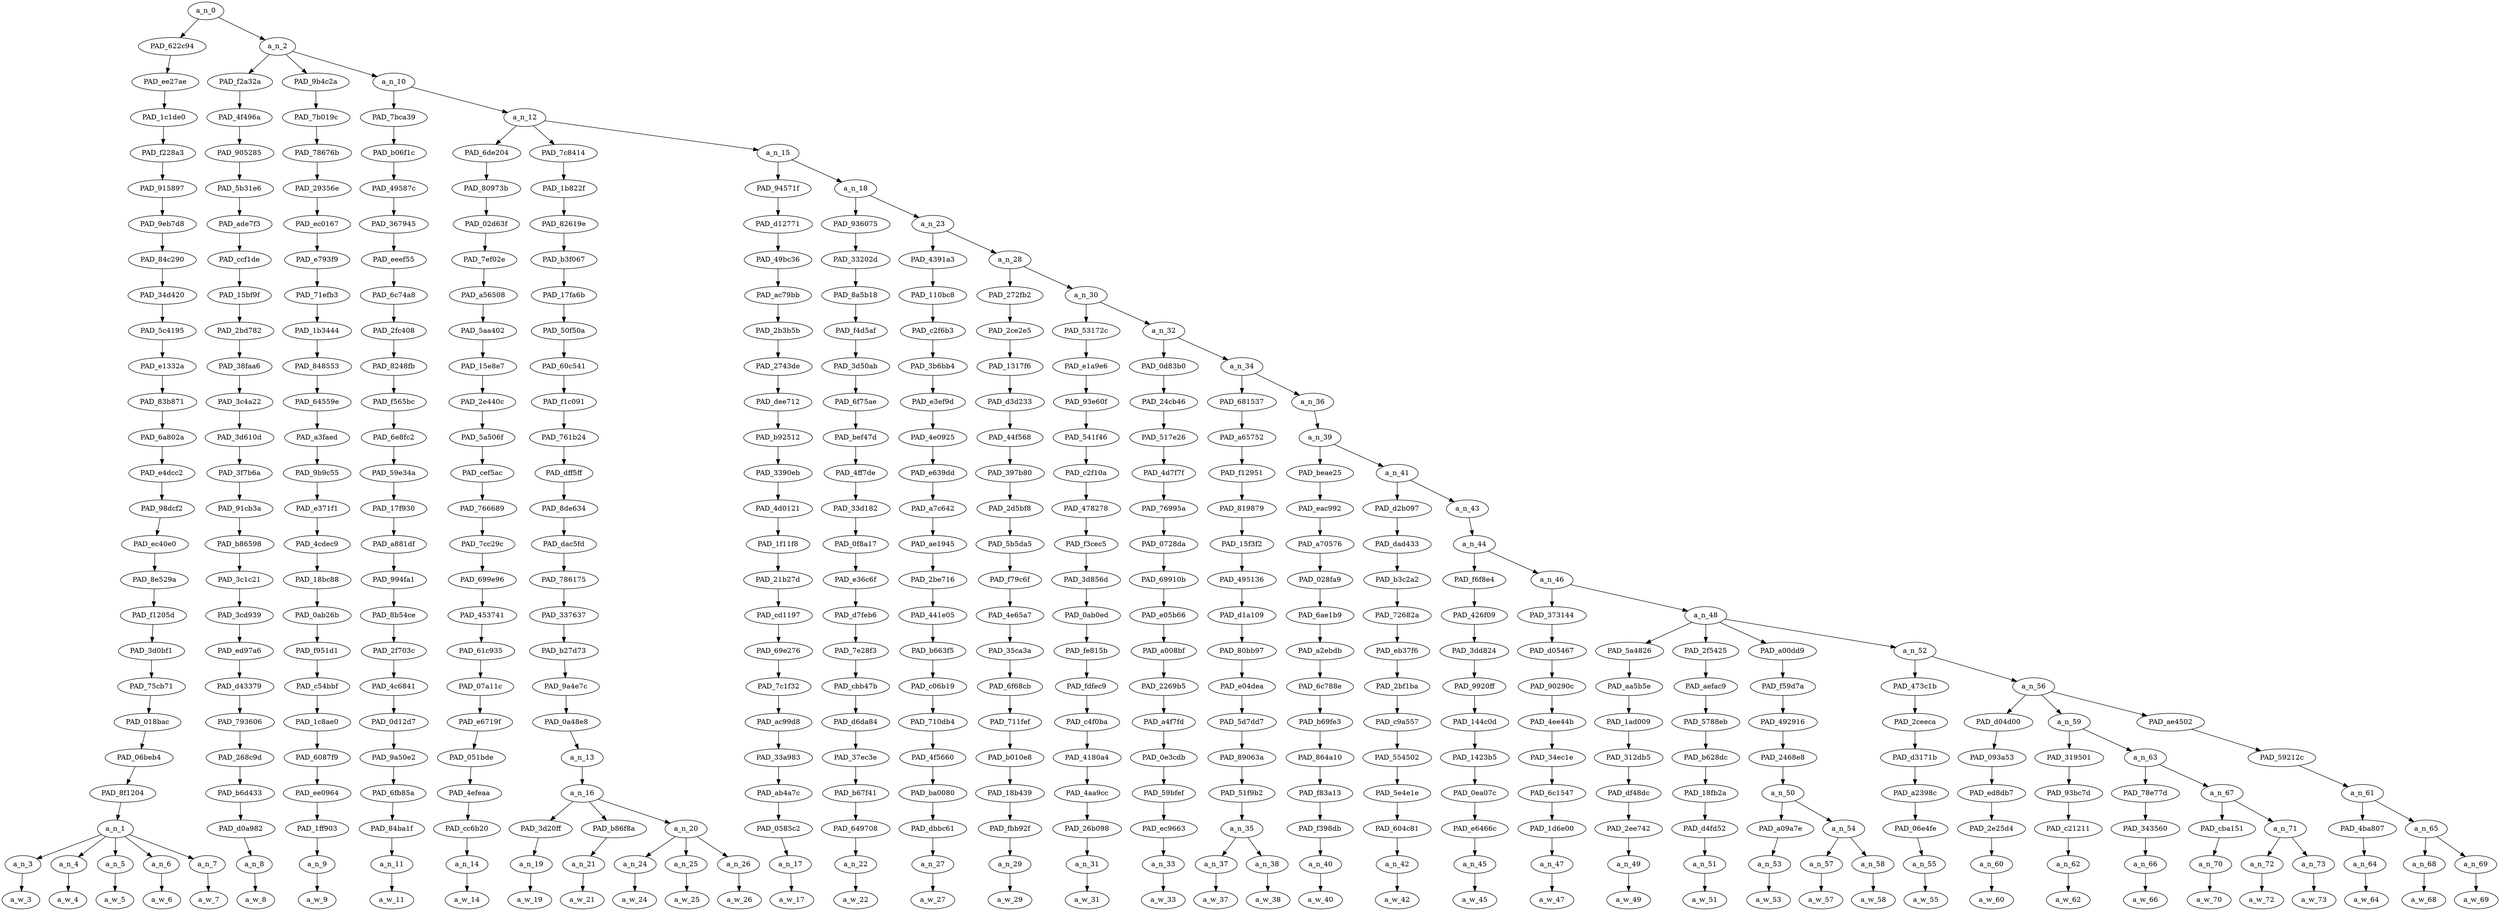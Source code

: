strict digraph "" {
	a_n_0	[div_dir=1,
		index=0,
		level=25,
		pos="4.472579496878165,25!",
		text_span="[0, 1, 2, 3, 4, 5, 6, 7, 8, 9, 10, 11, 12, 13, 14, 15, 16, 17, 18, 19, 20, 21, 22, 23, 24, 25, 26, 27, 28, 29, 30, 31, 32, 33, 34, \
35, 36, 37, 38, 39, 40]",
		value=1.00000002];
	PAD_622c94	[div_dir=1,
		index=0,
		level=24,
		pos="2.0,24!",
		text_span="[0, 1, 2, 3, 4]",
		value=0.27651957];
	a_n_0 -> PAD_622c94;
	a_n_2	[div_dir=1,
		index=1,
		level=24,
		pos="6.94515899375633,24!",
		text_span="[5, 6, 7, 8, 9, 10, 11, 12, 13, 14, 15, 16, 17, 18, 19, 20, 21, 22, 23, 24, 25, 26, 27, 28, 29, 30, 31, 32, 33, 34, 35, 36, 37, \
38, 39, 40]",
		value=0.72320581];
	a_n_0 -> a_n_2;
	PAD_ee27ae	[div_dir=1,
		index=0,
		level=23,
		pos="2.0,23!",
		text_span="[0, 1, 2, 3, 4]",
		value=0.27651957];
	PAD_622c94 -> PAD_ee27ae;
	PAD_1c1de0	[div_dir=1,
		index=0,
		level=22,
		pos="2.0,22!",
		text_span="[0, 1, 2, 3, 4]",
		value=0.27651957];
	PAD_ee27ae -> PAD_1c1de0;
	PAD_f228a3	[div_dir=1,
		index=0,
		level=21,
		pos="2.0,21!",
		text_span="[0, 1, 2, 3, 4]",
		value=0.27651957];
	PAD_1c1de0 -> PAD_f228a3;
	PAD_915897	[div_dir=1,
		index=0,
		level=20,
		pos="2.0,20!",
		text_span="[0, 1, 2, 3, 4]",
		value=0.27651957];
	PAD_f228a3 -> PAD_915897;
	PAD_9eb7d8	[div_dir=1,
		index=0,
		level=19,
		pos="2.0,19!",
		text_span="[0, 1, 2, 3, 4]",
		value=0.27651957];
	PAD_915897 -> PAD_9eb7d8;
	PAD_84c290	[div_dir=1,
		index=0,
		level=18,
		pos="2.0,18!",
		text_span="[0, 1, 2, 3, 4]",
		value=0.27651957];
	PAD_9eb7d8 -> PAD_84c290;
	PAD_34d420	[div_dir=1,
		index=0,
		level=17,
		pos="2.0,17!",
		text_span="[0, 1, 2, 3, 4]",
		value=0.27651957];
	PAD_84c290 -> PAD_34d420;
	PAD_5c4195	[div_dir=1,
		index=0,
		level=16,
		pos="2.0,16!",
		text_span="[0, 1, 2, 3, 4]",
		value=0.27651957];
	PAD_34d420 -> PAD_5c4195;
	PAD_e1332a	[div_dir=1,
		index=0,
		level=15,
		pos="2.0,15!",
		text_span="[0, 1, 2, 3, 4]",
		value=0.27651957];
	PAD_5c4195 -> PAD_e1332a;
	PAD_83b871	[div_dir=1,
		index=0,
		level=14,
		pos="2.0,14!",
		text_span="[0, 1, 2, 3, 4]",
		value=0.27651957];
	PAD_e1332a -> PAD_83b871;
	PAD_6a802a	[div_dir=1,
		index=0,
		level=13,
		pos="2.0,13!",
		text_span="[0, 1, 2, 3, 4]",
		value=0.27651957];
	PAD_83b871 -> PAD_6a802a;
	PAD_e4dcc2	[div_dir=1,
		index=0,
		level=12,
		pos="2.0,12!",
		text_span="[0, 1, 2, 3, 4]",
		value=0.27651957];
	PAD_6a802a -> PAD_e4dcc2;
	PAD_98dcf2	[div_dir=1,
		index=0,
		level=11,
		pos="2.0,11!",
		text_span="[0, 1, 2, 3, 4]",
		value=0.27651957];
	PAD_e4dcc2 -> PAD_98dcf2;
	PAD_ec40e0	[div_dir=1,
		index=0,
		level=10,
		pos="2.0,10!",
		text_span="[0, 1, 2, 3, 4]",
		value=0.27651957];
	PAD_98dcf2 -> PAD_ec40e0;
	PAD_8e529a	[div_dir=1,
		index=0,
		level=9,
		pos="2.0,9!",
		text_span="[0, 1, 2, 3, 4]",
		value=0.27651957];
	PAD_ec40e0 -> PAD_8e529a;
	PAD_f1205d	[div_dir=1,
		index=0,
		level=8,
		pos="2.0,8!",
		text_span="[0, 1, 2, 3, 4]",
		value=0.27651957];
	PAD_8e529a -> PAD_f1205d;
	PAD_3d0bf1	[div_dir=1,
		index=0,
		level=7,
		pos="2.0,7!",
		text_span="[0, 1, 2, 3, 4]",
		value=0.27651957];
	PAD_f1205d -> PAD_3d0bf1;
	PAD_75cb71	[div_dir=1,
		index=0,
		level=6,
		pos="2.0,6!",
		text_span="[0, 1, 2, 3, 4]",
		value=0.27651957];
	PAD_3d0bf1 -> PAD_75cb71;
	PAD_018bac	[div_dir=1,
		index=0,
		level=5,
		pos="2.0,5!",
		text_span="[0, 1, 2, 3, 4]",
		value=0.27651957];
	PAD_75cb71 -> PAD_018bac;
	PAD_06beb4	[div_dir=1,
		index=0,
		level=4,
		pos="2.0,4!",
		text_span="[0, 1, 2, 3, 4]",
		value=0.27651957];
	PAD_018bac -> PAD_06beb4;
	PAD_8f1204	[div_dir=1,
		index=0,
		level=3,
		pos="2.0,3!",
		text_span="[0, 1, 2, 3, 4]",
		value=0.27651957];
	PAD_06beb4 -> PAD_8f1204;
	a_n_1	[div_dir=1,
		index=0,
		level=2,
		pos="2.0,2!",
		text_span="[0, 1, 2, 3, 4]",
		value=0.27651957];
	PAD_8f1204 -> a_n_1;
	a_n_3	[div_dir=1,
		index=0,
		level=1,
		pos="0.0,1!",
		text_span="[0]",
		value=0.01716724];
	a_n_1 -> a_n_3;
	a_n_4	[div_dir=-1,
		index=1,
		level=1,
		pos="1.0,1!",
		text_span="[1]",
		value=0.08483748];
	a_n_1 -> a_n_4;
	a_n_5	[div_dir=1,
		index=2,
		level=1,
		pos="2.0,1!",
		text_span="[2]",
		value=0.07035821];
	a_n_1 -> a_n_5;
	a_n_6	[div_dir=-1,
		index=3,
		level=1,
		pos="3.0,1!",
		text_span="[3]",
		value=0.03844611];
	a_n_1 -> a_n_6;
	a_n_7	[div_dir=1,
		index=4,
		level=1,
		pos="4.0,1!",
		text_span="[4]",
		value=0.06547973];
	a_n_1 -> a_n_7;
	a_w_3	[div_dir=0,
		index=0,
		level=0,
		pos="0,0!",
		text_span="[0]",
		value=this];
	a_n_3 -> a_w_3;
	a_w_4	[div_dir=0,
		index=1,
		level=0,
		pos="1,0!",
		text_span="[1]",
		value=sperging];
	a_n_4 -> a_w_4;
	a_w_5	[div_dir=0,
		index=2,
		level=0,
		pos="2,0!",
		text_span="[2]",
		value=alt];
	a_n_5 -> a_w_5;
	a_w_6	[div_dir=0,
		index=3,
		level=0,
		pos="3,0!",
		text_span="[3]",
		value=right];
	a_n_6 -> a_w_6;
	a_w_7	[div_dir=0,
		index=4,
		level=0,
		pos="4,0!",
		text_span="[4]",
		value=retard];
	a_n_7 -> a_w_7;
	PAD_f2a32a	[div_dir=1,
		index=1,
		level=23,
		pos="5.0,23!",
		text_span="[5]",
		value=0.02030643];
	a_n_2 -> PAD_f2a32a;
	PAD_9b4c2a	[div_dir=-1,
		index=2,
		level=23,
		pos="6.0,23!",
		text_span="[6]",
		value=0.01223214];
	a_n_2 -> PAD_9b4c2a;
	a_n_10	[div_dir=1,
		index=3,
		level=23,
		pos="9.83547698126899,23!",
		text_span="[7, 8, 9, 10, 11, 12, 13, 14, 15, 16, 17, 18, 19, 20, 21, 22, 23, 24, 25, 26, 27, 28, 29, 30, 31, 32, 33, 34, 35, 36, 37, 38, 39, \
40]",
		value=0.69047296];
	a_n_2 -> a_n_10;
	PAD_4f496a	[div_dir=1,
		index=1,
		level=22,
		pos="5.0,22!",
		text_span="[5]",
		value=0.02030643];
	PAD_f2a32a -> PAD_4f496a;
	PAD_905285	[div_dir=1,
		index=1,
		level=21,
		pos="5.0,21!",
		text_span="[5]",
		value=0.02030643];
	PAD_4f496a -> PAD_905285;
	PAD_5b31e6	[div_dir=1,
		index=1,
		level=20,
		pos="5.0,20!",
		text_span="[5]",
		value=0.02030643];
	PAD_905285 -> PAD_5b31e6;
	PAD_ade7f3	[div_dir=1,
		index=1,
		level=19,
		pos="5.0,19!",
		text_span="[5]",
		value=0.02030643];
	PAD_5b31e6 -> PAD_ade7f3;
	PAD_ccf1de	[div_dir=1,
		index=1,
		level=18,
		pos="5.0,18!",
		text_span="[5]",
		value=0.02030643];
	PAD_ade7f3 -> PAD_ccf1de;
	PAD_15bf9f	[div_dir=1,
		index=1,
		level=17,
		pos="5.0,17!",
		text_span="[5]",
		value=0.02030643];
	PAD_ccf1de -> PAD_15bf9f;
	PAD_2bd782	[div_dir=1,
		index=1,
		level=16,
		pos="5.0,16!",
		text_span="[5]",
		value=0.02030643];
	PAD_15bf9f -> PAD_2bd782;
	PAD_38faa6	[div_dir=1,
		index=1,
		level=15,
		pos="5.0,15!",
		text_span="[5]",
		value=0.02030643];
	PAD_2bd782 -> PAD_38faa6;
	PAD_3c4a22	[div_dir=1,
		index=1,
		level=14,
		pos="5.0,14!",
		text_span="[5]",
		value=0.02030643];
	PAD_38faa6 -> PAD_3c4a22;
	PAD_3d610d	[div_dir=1,
		index=1,
		level=13,
		pos="5.0,13!",
		text_span="[5]",
		value=0.02030643];
	PAD_3c4a22 -> PAD_3d610d;
	PAD_3f7b6a	[div_dir=1,
		index=1,
		level=12,
		pos="5.0,12!",
		text_span="[5]",
		value=0.02030643];
	PAD_3d610d -> PAD_3f7b6a;
	PAD_91cb3a	[div_dir=1,
		index=1,
		level=11,
		pos="5.0,11!",
		text_span="[5]",
		value=0.02030643];
	PAD_3f7b6a -> PAD_91cb3a;
	PAD_b86598	[div_dir=1,
		index=1,
		level=10,
		pos="5.0,10!",
		text_span="[5]",
		value=0.02030643];
	PAD_91cb3a -> PAD_b86598;
	PAD_3c1c21	[div_dir=1,
		index=1,
		level=9,
		pos="5.0,9!",
		text_span="[5]",
		value=0.02030643];
	PAD_b86598 -> PAD_3c1c21;
	PAD_3cd939	[div_dir=1,
		index=1,
		level=8,
		pos="5.0,8!",
		text_span="[5]",
		value=0.02030643];
	PAD_3c1c21 -> PAD_3cd939;
	PAD_ed97a6	[div_dir=1,
		index=1,
		level=7,
		pos="5.0,7!",
		text_span="[5]",
		value=0.02030643];
	PAD_3cd939 -> PAD_ed97a6;
	PAD_d43379	[div_dir=1,
		index=1,
		level=6,
		pos="5.0,6!",
		text_span="[5]",
		value=0.02030643];
	PAD_ed97a6 -> PAD_d43379;
	PAD_793606	[div_dir=1,
		index=1,
		level=5,
		pos="5.0,5!",
		text_span="[5]",
		value=0.02030643];
	PAD_d43379 -> PAD_793606;
	PAD_268c9d	[div_dir=1,
		index=1,
		level=4,
		pos="5.0,4!",
		text_span="[5]",
		value=0.02030643];
	PAD_793606 -> PAD_268c9d;
	PAD_b6d433	[div_dir=1,
		index=1,
		level=3,
		pos="5.0,3!",
		text_span="[5]",
		value=0.02030643];
	PAD_268c9d -> PAD_b6d433;
	PAD_d0a982	[div_dir=1,
		index=1,
		level=2,
		pos="5.0,2!",
		text_span="[5]",
		value=0.02030643];
	PAD_b6d433 -> PAD_d0a982;
	a_n_8	[div_dir=1,
		index=5,
		level=1,
		pos="5.0,1!",
		text_span="[5]",
		value=0.02030643];
	PAD_d0a982 -> a_n_8;
	a_w_8	[div_dir=0,
		index=5,
		level=0,
		pos="5,0!",
		text_span="[5]",
		value=accused];
	a_n_8 -> a_w_8;
	PAD_7b019c	[div_dir=-1,
		index=2,
		level=22,
		pos="6.0,22!",
		text_span="[6]",
		value=0.01223214];
	PAD_9b4c2a -> PAD_7b019c;
	PAD_78676b	[div_dir=-1,
		index=2,
		level=21,
		pos="6.0,21!",
		text_span="[6]",
		value=0.01223214];
	PAD_7b019c -> PAD_78676b;
	PAD_29356e	[div_dir=-1,
		index=2,
		level=20,
		pos="6.0,20!",
		text_span="[6]",
		value=0.01223214];
	PAD_78676b -> PAD_29356e;
	PAD_ec0167	[div_dir=-1,
		index=2,
		level=19,
		pos="6.0,19!",
		text_span="[6]",
		value=0.01223214];
	PAD_29356e -> PAD_ec0167;
	PAD_e793f9	[div_dir=-1,
		index=2,
		level=18,
		pos="6.0,18!",
		text_span="[6]",
		value=0.01223214];
	PAD_ec0167 -> PAD_e793f9;
	PAD_71efb3	[div_dir=-1,
		index=2,
		level=17,
		pos="6.0,17!",
		text_span="[6]",
		value=0.01223214];
	PAD_e793f9 -> PAD_71efb3;
	PAD_1b3444	[div_dir=-1,
		index=2,
		level=16,
		pos="6.0,16!",
		text_span="[6]",
		value=0.01223214];
	PAD_71efb3 -> PAD_1b3444;
	PAD_848553	[div_dir=-1,
		index=2,
		level=15,
		pos="6.0,15!",
		text_span="[6]",
		value=0.01223214];
	PAD_1b3444 -> PAD_848553;
	PAD_64559e	[div_dir=-1,
		index=2,
		level=14,
		pos="6.0,14!",
		text_span="[6]",
		value=0.01223214];
	PAD_848553 -> PAD_64559e;
	PAD_a3faed	[div_dir=-1,
		index=2,
		level=13,
		pos="6.0,13!",
		text_span="[6]",
		value=0.01223214];
	PAD_64559e -> PAD_a3faed;
	PAD_9b9c55	[div_dir=-1,
		index=2,
		level=12,
		pos="6.0,12!",
		text_span="[6]",
		value=0.01223214];
	PAD_a3faed -> PAD_9b9c55;
	PAD_e371f1	[div_dir=-1,
		index=2,
		level=11,
		pos="6.0,11!",
		text_span="[6]",
		value=0.01223214];
	PAD_9b9c55 -> PAD_e371f1;
	PAD_4cdec9	[div_dir=-1,
		index=2,
		level=10,
		pos="6.0,10!",
		text_span="[6]",
		value=0.01223214];
	PAD_e371f1 -> PAD_4cdec9;
	PAD_18bc88	[div_dir=-1,
		index=2,
		level=9,
		pos="6.0,9!",
		text_span="[6]",
		value=0.01223214];
	PAD_4cdec9 -> PAD_18bc88;
	PAD_0ab26b	[div_dir=-1,
		index=2,
		level=8,
		pos="6.0,8!",
		text_span="[6]",
		value=0.01223214];
	PAD_18bc88 -> PAD_0ab26b;
	PAD_f951d1	[div_dir=-1,
		index=2,
		level=7,
		pos="6.0,7!",
		text_span="[6]",
		value=0.01223214];
	PAD_0ab26b -> PAD_f951d1;
	PAD_c54bbf	[div_dir=-1,
		index=2,
		level=6,
		pos="6.0,6!",
		text_span="[6]",
		value=0.01223214];
	PAD_f951d1 -> PAD_c54bbf;
	PAD_1c8ae0	[div_dir=-1,
		index=2,
		level=5,
		pos="6.0,5!",
		text_span="[6]",
		value=0.01223214];
	PAD_c54bbf -> PAD_1c8ae0;
	PAD_6087f9	[div_dir=-1,
		index=2,
		level=4,
		pos="6.0,4!",
		text_span="[6]",
		value=0.01223214];
	PAD_1c8ae0 -> PAD_6087f9;
	PAD_ee0964	[div_dir=-1,
		index=2,
		level=3,
		pos="6.0,3!",
		text_span="[6]",
		value=0.01223214];
	PAD_6087f9 -> PAD_ee0964;
	PAD_1ff903	[div_dir=-1,
		index=2,
		level=2,
		pos="6.0,2!",
		text_span="[6]",
		value=0.01223214];
	PAD_ee0964 -> PAD_1ff903;
	a_n_9	[div_dir=-1,
		index=6,
		level=1,
		pos="6.0,1!",
		text_span="[6]",
		value=0.01223214];
	PAD_1ff903 -> a_n_9;
	a_w_9	[div_dir=0,
		index=6,
		level=0,
		pos="6,0!",
		text_span="[6]",
		value=me];
	a_n_9 -> a_w_9;
	PAD_7bca39	[div_dir=-1,
		index=3,
		level=22,
		pos="7.0,22!",
		text_span="[7]",
		value=0.01093243];
	a_n_10 -> PAD_7bca39;
	a_n_12	[div_dir=1,
		index=4,
		level=22,
		pos="12.670953962537977,22!",
		text_span="[8, 9, 10, 11, 12, 13, 14, 15, 16, 17, 18, 19, 20, 21, 22, 23, 24, 25, 26, 27, 28, 29, 30, 31, 32, 33, 34, 35, 36, 37, 38, 39, 40]",
		value=0.67935617];
	a_n_10 -> a_n_12;
	PAD_b06f1c	[div_dir=-1,
		index=3,
		level=21,
		pos="7.0,21!",
		text_span="[7]",
		value=0.01093243];
	PAD_7bca39 -> PAD_b06f1c;
	PAD_49587c	[div_dir=-1,
		index=3,
		level=20,
		pos="7.0,20!",
		text_span="[7]",
		value=0.01093243];
	PAD_b06f1c -> PAD_49587c;
	PAD_367945	[div_dir=-1,
		index=3,
		level=19,
		pos="7.0,19!",
		text_span="[7]",
		value=0.01093243];
	PAD_49587c -> PAD_367945;
	PAD_eeef55	[div_dir=-1,
		index=3,
		level=18,
		pos="7.0,18!",
		text_span="[7]",
		value=0.01093243];
	PAD_367945 -> PAD_eeef55;
	PAD_6c74a8	[div_dir=-1,
		index=3,
		level=17,
		pos="7.0,17!",
		text_span="[7]",
		value=0.01093243];
	PAD_eeef55 -> PAD_6c74a8;
	PAD_2fc408	[div_dir=-1,
		index=3,
		level=16,
		pos="7.0,16!",
		text_span="[7]",
		value=0.01093243];
	PAD_6c74a8 -> PAD_2fc408;
	PAD_8248fb	[div_dir=-1,
		index=3,
		level=15,
		pos="7.0,15!",
		text_span="[7]",
		value=0.01093243];
	PAD_2fc408 -> PAD_8248fb;
	PAD_f565bc	[div_dir=-1,
		index=3,
		level=14,
		pos="7.0,14!",
		text_span="[7]",
		value=0.01093243];
	PAD_8248fb -> PAD_f565bc;
	PAD_6e8fc2	[div_dir=-1,
		index=3,
		level=13,
		pos="7.0,13!",
		text_span="[7]",
		value=0.01093243];
	PAD_f565bc -> PAD_6e8fc2;
	PAD_59e34a	[div_dir=-1,
		index=3,
		level=12,
		pos="7.0,12!",
		text_span="[7]",
		value=0.01093243];
	PAD_6e8fc2 -> PAD_59e34a;
	PAD_17f930	[div_dir=-1,
		index=3,
		level=11,
		pos="7.0,11!",
		text_span="[7]",
		value=0.01093243];
	PAD_59e34a -> PAD_17f930;
	PAD_a881df	[div_dir=-1,
		index=3,
		level=10,
		pos="7.0,10!",
		text_span="[7]",
		value=0.01093243];
	PAD_17f930 -> PAD_a881df;
	PAD_994fa1	[div_dir=-1,
		index=3,
		level=9,
		pos="7.0,9!",
		text_span="[7]",
		value=0.01093243];
	PAD_a881df -> PAD_994fa1;
	PAD_8b54ce	[div_dir=-1,
		index=3,
		level=8,
		pos="7.0,8!",
		text_span="[7]",
		value=0.01093243];
	PAD_994fa1 -> PAD_8b54ce;
	PAD_2f703c	[div_dir=-1,
		index=3,
		level=7,
		pos="7.0,7!",
		text_span="[7]",
		value=0.01093243];
	PAD_8b54ce -> PAD_2f703c;
	PAD_4c6841	[div_dir=-1,
		index=3,
		level=6,
		pos="7.0,6!",
		text_span="[7]",
		value=0.01093243];
	PAD_2f703c -> PAD_4c6841;
	PAD_0d12d7	[div_dir=-1,
		index=3,
		level=5,
		pos="7.0,5!",
		text_span="[7]",
		value=0.01093243];
	PAD_4c6841 -> PAD_0d12d7;
	PAD_9a50e2	[div_dir=-1,
		index=3,
		level=4,
		pos="7.0,4!",
		text_span="[7]",
		value=0.01093243];
	PAD_0d12d7 -> PAD_9a50e2;
	PAD_6fb85a	[div_dir=-1,
		index=3,
		level=3,
		pos="7.0,3!",
		text_span="[7]",
		value=0.01093243];
	PAD_9a50e2 -> PAD_6fb85a;
	PAD_84ba1f	[div_dir=-1,
		index=3,
		level=2,
		pos="7.0,2!",
		text_span="[7]",
		value=0.01093243];
	PAD_6fb85a -> PAD_84ba1f;
	a_n_11	[div_dir=-1,
		index=7,
		level=1,
		pos="7.0,1!",
		text_span="[7]",
		value=0.01093243];
	PAD_84ba1f -> a_n_11;
	a_w_11	[div_dir=0,
		index=7,
		level=0,
		pos="7,0!",
		text_span="[7]",
		value=of];
	a_n_11 -> a_w_11;
	PAD_6de204	[div_dir=1,
		index=5,
		level=21,
		pos="13.0,21!",
		text_span="[13]",
		value=0.01173122];
	a_n_12 -> PAD_6de204;
	PAD_7c8414	[div_dir=1,
		index=4,
		level=21,
		pos="10.0,21!",
		text_span="[8, 9, 10, 11, 12]",
		value=0.11188783];
	a_n_12 -> PAD_7c8414;
	a_n_15	[div_dir=1,
		index=6,
		level=21,
		pos="15.012861887613932,21!",
		text_span="[14, 15, 16, 17, 18, 19, 20, 21, 22, 23, 24, 25, 26, 27, 28, 29, 30, 31, 32, 33, 34, 35, 36, 37, 38, 39, 40]",
		value=0.55554441];
	a_n_12 -> a_n_15;
	PAD_80973b	[div_dir=1,
		index=5,
		level=20,
		pos="13.0,20!",
		text_span="[13]",
		value=0.01173122];
	PAD_6de204 -> PAD_80973b;
	PAD_02d63f	[div_dir=1,
		index=5,
		level=19,
		pos="13.0,19!",
		text_span="[13]",
		value=0.01173122];
	PAD_80973b -> PAD_02d63f;
	PAD_7ef02e	[div_dir=1,
		index=5,
		level=18,
		pos="13.0,18!",
		text_span="[13]",
		value=0.01173122];
	PAD_02d63f -> PAD_7ef02e;
	PAD_a56508	[div_dir=1,
		index=5,
		level=17,
		pos="13.0,17!",
		text_span="[13]",
		value=0.01173122];
	PAD_7ef02e -> PAD_a56508;
	PAD_5aa402	[div_dir=1,
		index=5,
		level=16,
		pos="13.0,16!",
		text_span="[13]",
		value=0.01173122];
	PAD_a56508 -> PAD_5aa402;
	PAD_15e8e7	[div_dir=1,
		index=5,
		level=15,
		pos="13.0,15!",
		text_span="[13]",
		value=0.01173122];
	PAD_5aa402 -> PAD_15e8e7;
	PAD_2e440c	[div_dir=1,
		index=5,
		level=14,
		pos="13.0,14!",
		text_span="[13]",
		value=0.01173122];
	PAD_15e8e7 -> PAD_2e440c;
	PAD_5a506f	[div_dir=1,
		index=5,
		level=13,
		pos="13.0,13!",
		text_span="[13]",
		value=0.01173122];
	PAD_2e440c -> PAD_5a506f;
	PAD_cef5ac	[div_dir=1,
		index=5,
		level=12,
		pos="13.0,12!",
		text_span="[13]",
		value=0.01173122];
	PAD_5a506f -> PAD_cef5ac;
	PAD_766689	[div_dir=1,
		index=5,
		level=11,
		pos="13.0,11!",
		text_span="[13]",
		value=0.01173122];
	PAD_cef5ac -> PAD_766689;
	PAD_7cc29c	[div_dir=1,
		index=5,
		level=10,
		pos="13.0,10!",
		text_span="[13]",
		value=0.01173122];
	PAD_766689 -> PAD_7cc29c;
	PAD_699e96	[div_dir=1,
		index=5,
		level=9,
		pos="13.0,9!",
		text_span="[13]",
		value=0.01173122];
	PAD_7cc29c -> PAD_699e96;
	PAD_453741	[div_dir=1,
		index=5,
		level=8,
		pos="13.0,8!",
		text_span="[13]",
		value=0.01173122];
	PAD_699e96 -> PAD_453741;
	PAD_61c935	[div_dir=1,
		index=5,
		level=7,
		pos="13.0,7!",
		text_span="[13]",
		value=0.01173122];
	PAD_453741 -> PAD_61c935;
	PAD_07a11c	[div_dir=1,
		index=5,
		level=6,
		pos="13.0,6!",
		text_span="[13]",
		value=0.01173122];
	PAD_61c935 -> PAD_07a11c;
	PAD_e6719f	[div_dir=1,
		index=5,
		level=5,
		pos="13.0,5!",
		text_span="[13]",
		value=0.01173122];
	PAD_07a11c -> PAD_e6719f;
	PAD_051bde	[div_dir=1,
		index=5,
		level=4,
		pos="13.0,4!",
		text_span="[13]",
		value=0.01173122];
	PAD_e6719f -> PAD_051bde;
	PAD_4efeaa	[div_dir=1,
		index=5,
		level=3,
		pos="13.0,3!",
		text_span="[13]",
		value=0.01173122];
	PAD_051bde -> PAD_4efeaa;
	PAD_cc6b20	[div_dir=1,
		index=7,
		level=2,
		pos="13.0,2!",
		text_span="[13]",
		value=0.01173122];
	PAD_4efeaa -> PAD_cc6b20;
	a_n_14	[div_dir=1,
		index=13,
		level=1,
		pos="13.0,1!",
		text_span="[13]",
		value=0.01173122];
	PAD_cc6b20 -> a_n_14;
	a_w_14	[div_dir=0,
		index=13,
		level=0,
		pos="13,0!",
		text_span="[13]",
		value=he];
	a_n_14 -> a_w_14;
	PAD_1b822f	[div_dir=1,
		index=4,
		level=20,
		pos="10.0,20!",
		text_span="[8, 9, 10, 11, 12]",
		value=0.11188783];
	PAD_7c8414 -> PAD_1b822f;
	PAD_82619e	[div_dir=1,
		index=4,
		level=19,
		pos="10.0,19!",
		text_span="[8, 9, 10, 11, 12]",
		value=0.11188783];
	PAD_1b822f -> PAD_82619e;
	PAD_b3f067	[div_dir=1,
		index=4,
		level=18,
		pos="10.0,18!",
		text_span="[8, 9, 10, 11, 12]",
		value=0.11188783];
	PAD_82619e -> PAD_b3f067;
	PAD_17fa6b	[div_dir=1,
		index=4,
		level=17,
		pos="10.0,17!",
		text_span="[8, 9, 10, 11, 12]",
		value=0.11188783];
	PAD_b3f067 -> PAD_17fa6b;
	PAD_50f50a	[div_dir=1,
		index=4,
		level=16,
		pos="10.0,16!",
		text_span="[8, 9, 10, 11, 12]",
		value=0.11188783];
	PAD_17fa6b -> PAD_50f50a;
	PAD_60c541	[div_dir=1,
		index=4,
		level=15,
		pos="10.0,15!",
		text_span="[8, 9, 10, 11, 12]",
		value=0.11188783];
	PAD_50f50a -> PAD_60c541;
	PAD_f1c091	[div_dir=1,
		index=4,
		level=14,
		pos="10.0,14!",
		text_span="[8, 9, 10, 11, 12]",
		value=0.11188783];
	PAD_60c541 -> PAD_f1c091;
	PAD_761b24	[div_dir=1,
		index=4,
		level=13,
		pos="10.0,13!",
		text_span="[8, 9, 10, 11, 12]",
		value=0.11188783];
	PAD_f1c091 -> PAD_761b24;
	PAD_dff5ff	[div_dir=1,
		index=4,
		level=12,
		pos="10.0,12!",
		text_span="[8, 9, 10, 11, 12]",
		value=0.11188783];
	PAD_761b24 -> PAD_dff5ff;
	PAD_8de634	[div_dir=1,
		index=4,
		level=11,
		pos="10.0,11!",
		text_span="[8, 9, 10, 11, 12]",
		value=0.11188783];
	PAD_dff5ff -> PAD_8de634;
	PAD_dac5fd	[div_dir=1,
		index=4,
		level=10,
		pos="10.0,10!",
		text_span="[8, 9, 10, 11, 12]",
		value=0.11188783];
	PAD_8de634 -> PAD_dac5fd;
	PAD_786175	[div_dir=1,
		index=4,
		level=9,
		pos="10.0,9!",
		text_span="[8, 9, 10, 11, 12]",
		value=0.11188783];
	PAD_dac5fd -> PAD_786175;
	PAD_337637	[div_dir=1,
		index=4,
		level=8,
		pos="10.0,8!",
		text_span="[8, 9, 10, 11, 12]",
		value=0.11188783];
	PAD_786175 -> PAD_337637;
	PAD_b27d73	[div_dir=1,
		index=4,
		level=7,
		pos="10.0,7!",
		text_span="[8, 9, 10, 11, 12]",
		value=0.11188783];
	PAD_337637 -> PAD_b27d73;
	PAD_9a4e7c	[div_dir=1,
		index=4,
		level=6,
		pos="10.0,6!",
		text_span="[8, 9, 10, 11, 12]",
		value=0.11188783];
	PAD_b27d73 -> PAD_9a4e7c;
	PAD_0a48e8	[div_dir=1,
		index=4,
		level=5,
		pos="10.0,5!",
		text_span="[8, 9, 10, 11, 12]",
		value=0.11188783];
	PAD_9a4e7c -> PAD_0a48e8;
	a_n_13	[div_dir=1,
		index=4,
		level=4,
		pos="10.0,4!",
		text_span="[8, 9, 10, 11, 12]",
		value=0.11188783];
	PAD_0a48e8 -> a_n_13;
	a_n_16	[div_dir=1,
		index=4,
		level=3,
		pos="10.0,3!",
		text_span="[8, 9, 10, 11, 12]",
		value=0.11186322];
	a_n_13 -> a_n_16;
	PAD_3d20ff	[div_dir=-1,
		index=4,
		level=2,
		pos="8.0,2!",
		text_span="[8]",
		value=0.01080902];
	a_n_16 -> PAD_3d20ff;
	PAD_b86f8a	[div_dir=-1,
		index=6,
		level=2,
		pos="12.0,2!",
		text_span="[12]",
		value=0.01224299];
	a_n_16 -> PAD_b86f8a;
	a_n_20	[div_dir=1,
		index=5,
		level=2,
		pos="10.0,2!",
		text_span="[9, 10, 11]",
		value=0.08878660];
	a_n_16 -> a_n_20;
	a_n_19	[div_dir=-1,
		index=8,
		level=1,
		pos="8.0,1!",
		text_span="[8]",
		value=0.01080902];
	PAD_3d20ff -> a_n_19;
	a_w_19	[div_dir=0,
		index=8,
		level=0,
		pos="8,0!",
		text_span="[8]",
		value=being];
	a_n_19 -> a_w_19;
	a_n_21	[div_dir=-1,
		index=12,
		level=1,
		pos="12.0,1!",
		text_span="[12]",
		value=0.01224299];
	PAD_b86f8a -> a_n_21;
	a_w_21	[div_dir=0,
		index=12,
		level=0,
		pos="12,0!",
		text_span="[12]",
		value=now];
	a_n_21 -> a_w_21;
	a_n_24	[div_dir=-1,
		index=9,
		level=1,
		pos="9.0,1!",
		text_span="[9]",
		value=0.01010047];
	a_n_20 -> a_n_24;
	a_n_25	[div_dir=-1,
		index=10,
		level=1,
		pos="10.0,1!",
		text_span="[10]",
		value=0.03830734];
	a_n_20 -> a_n_25;
	a_n_26	[div_dir=1,
		index=11,
		level=1,
		pos="11.0,1!",
		text_span="[11]",
		value=0.04032594];
	a_n_20 -> a_n_26;
	a_w_24	[div_dir=0,
		index=9,
		level=0,
		pos="9,0!",
		text_span="[9]",
		value=a];
	a_n_24 -> a_w_24;
	a_w_25	[div_dir=0,
		index=10,
		level=0,
		pos="10,0!",
		text_span="[10]",
		value=subversive];
	a_n_25 -> a_w_25;
	a_w_26	[div_dir=0,
		index=11,
		level=0,
		pos="11,0!",
		text_span="[11]",
		value=jew];
	a_n_26 -> a_w_26;
	PAD_94571f	[div_dir=-1,
		index=6,
		level=20,
		pos="14.0,20!",
		text_span="[14]",
		value=0.01089887];
	a_n_15 -> PAD_94571f;
	a_n_18	[div_dir=1,
		index=7,
		level=20,
		pos="16.025723775227863,20!",
		text_span="[15, 16, 17, 18, 19, 20, 21, 22, 23, 24, 25, 26, 27, 28, 29, 30, 31, 32, 33, 34, 35, 36, 37, 38, 39, 40]",
		value=0.54444409];
	a_n_15 -> a_n_18;
	PAD_d12771	[div_dir=-1,
		index=6,
		level=19,
		pos="14.0,19!",
		text_span="[14]",
		value=0.01089887];
	PAD_94571f -> PAD_d12771;
	PAD_49bc36	[div_dir=-1,
		index=6,
		level=18,
		pos="14.0,18!",
		text_span="[14]",
		value=0.01089887];
	PAD_d12771 -> PAD_49bc36;
	PAD_ac79bb	[div_dir=-1,
		index=6,
		level=17,
		pos="14.0,17!",
		text_span="[14]",
		value=0.01089887];
	PAD_49bc36 -> PAD_ac79bb;
	PAD_2b3b5b	[div_dir=-1,
		index=6,
		level=16,
		pos="14.0,16!",
		text_span="[14]",
		value=0.01089887];
	PAD_ac79bb -> PAD_2b3b5b;
	PAD_2743de	[div_dir=-1,
		index=6,
		level=15,
		pos="14.0,15!",
		text_span="[14]",
		value=0.01089887];
	PAD_2b3b5b -> PAD_2743de;
	PAD_dee712	[div_dir=-1,
		index=6,
		level=14,
		pos="14.0,14!",
		text_span="[14]",
		value=0.01089887];
	PAD_2743de -> PAD_dee712;
	PAD_b92512	[div_dir=-1,
		index=6,
		level=13,
		pos="14.0,13!",
		text_span="[14]",
		value=0.01089887];
	PAD_dee712 -> PAD_b92512;
	PAD_3390eb	[div_dir=-1,
		index=6,
		level=12,
		pos="14.0,12!",
		text_span="[14]",
		value=0.01089887];
	PAD_b92512 -> PAD_3390eb;
	PAD_4d0121	[div_dir=-1,
		index=6,
		level=11,
		pos="14.0,11!",
		text_span="[14]",
		value=0.01089887];
	PAD_3390eb -> PAD_4d0121;
	PAD_1f11f8	[div_dir=-1,
		index=6,
		level=10,
		pos="14.0,10!",
		text_span="[14]",
		value=0.01089887];
	PAD_4d0121 -> PAD_1f11f8;
	PAD_21b27d	[div_dir=-1,
		index=6,
		level=9,
		pos="14.0,9!",
		text_span="[14]",
		value=0.01089887];
	PAD_1f11f8 -> PAD_21b27d;
	PAD_cd1197	[div_dir=-1,
		index=6,
		level=8,
		pos="14.0,8!",
		text_span="[14]",
		value=0.01089887];
	PAD_21b27d -> PAD_cd1197;
	PAD_69e276	[div_dir=-1,
		index=6,
		level=7,
		pos="14.0,7!",
		text_span="[14]",
		value=0.01089887];
	PAD_cd1197 -> PAD_69e276;
	PAD_7c1f32	[div_dir=-1,
		index=6,
		level=6,
		pos="14.0,6!",
		text_span="[14]",
		value=0.01089887];
	PAD_69e276 -> PAD_7c1f32;
	PAD_ac99d8	[div_dir=-1,
		index=6,
		level=5,
		pos="14.0,5!",
		text_span="[14]",
		value=0.01089887];
	PAD_7c1f32 -> PAD_ac99d8;
	PAD_33a983	[div_dir=-1,
		index=6,
		level=4,
		pos="14.0,4!",
		text_span="[14]",
		value=0.01089887];
	PAD_ac99d8 -> PAD_33a983;
	PAD_ab4a7c	[div_dir=-1,
		index=6,
		level=3,
		pos="14.0,3!",
		text_span="[14]",
		value=0.01089887];
	PAD_33a983 -> PAD_ab4a7c;
	PAD_0585c2	[div_dir=-1,
		index=8,
		level=2,
		pos="14.0,2!",
		text_span="[14]",
		value=0.01089887];
	PAD_ab4a7c -> PAD_0585c2;
	a_n_17	[div_dir=-1,
		index=14,
		level=1,
		pos="14.0,1!",
		text_span="[14]",
		value=0.01089887];
	PAD_0585c2 -> a_n_17;
	a_w_17	[div_dir=0,
		index=14,
		level=0,
		pos="14,0!",
		text_span="[14]",
		value=is];
	a_n_17 -> a_w_17;
	PAD_936075	[div_dir=1,
		index=7,
		level=19,
		pos="15.0,19!",
		text_span="[15]",
		value=0.01249000];
	a_n_18 -> PAD_936075;
	a_n_23	[div_dir=1,
		index=8,
		level=19,
		pos="17.051447550455727,19!",
		text_span="[16, 17, 18, 19, 20, 21, 22, 23, 24, 25, 26, 27, 28, 29, 30, 31, 32, 33, 34, 35, 36, 37, 38, 39, 40]",
		value=0.53174565];
	a_n_18 -> a_n_23;
	PAD_33202d	[div_dir=1,
		index=7,
		level=18,
		pos="15.0,18!",
		text_span="[15]",
		value=0.01249000];
	PAD_936075 -> PAD_33202d;
	PAD_8a5b18	[div_dir=1,
		index=7,
		level=17,
		pos="15.0,17!",
		text_span="[15]",
		value=0.01249000];
	PAD_33202d -> PAD_8a5b18;
	PAD_f4d5af	[div_dir=1,
		index=7,
		level=16,
		pos="15.0,16!",
		text_span="[15]",
		value=0.01249000];
	PAD_8a5b18 -> PAD_f4d5af;
	PAD_3d50ab	[div_dir=1,
		index=7,
		level=15,
		pos="15.0,15!",
		text_span="[15]",
		value=0.01249000];
	PAD_f4d5af -> PAD_3d50ab;
	PAD_6f75ae	[div_dir=1,
		index=7,
		level=14,
		pos="15.0,14!",
		text_span="[15]",
		value=0.01249000];
	PAD_3d50ab -> PAD_6f75ae;
	PAD_bef47d	[div_dir=1,
		index=7,
		level=13,
		pos="15.0,13!",
		text_span="[15]",
		value=0.01249000];
	PAD_6f75ae -> PAD_bef47d;
	PAD_4ff7de	[div_dir=1,
		index=7,
		level=12,
		pos="15.0,12!",
		text_span="[15]",
		value=0.01249000];
	PAD_bef47d -> PAD_4ff7de;
	PAD_33d182	[div_dir=1,
		index=7,
		level=11,
		pos="15.0,11!",
		text_span="[15]",
		value=0.01249000];
	PAD_4ff7de -> PAD_33d182;
	PAD_0f8a17	[div_dir=1,
		index=7,
		level=10,
		pos="15.0,10!",
		text_span="[15]",
		value=0.01249000];
	PAD_33d182 -> PAD_0f8a17;
	PAD_e36c6f	[div_dir=1,
		index=7,
		level=9,
		pos="15.0,9!",
		text_span="[15]",
		value=0.01249000];
	PAD_0f8a17 -> PAD_e36c6f;
	PAD_d7feb6	[div_dir=1,
		index=7,
		level=8,
		pos="15.0,8!",
		text_span="[15]",
		value=0.01249000];
	PAD_e36c6f -> PAD_d7feb6;
	PAD_7e28f3	[div_dir=1,
		index=7,
		level=7,
		pos="15.0,7!",
		text_span="[15]",
		value=0.01249000];
	PAD_d7feb6 -> PAD_7e28f3;
	PAD_cbb47b	[div_dir=1,
		index=7,
		level=6,
		pos="15.0,6!",
		text_span="[15]",
		value=0.01249000];
	PAD_7e28f3 -> PAD_cbb47b;
	PAD_d6da84	[div_dir=1,
		index=7,
		level=5,
		pos="15.0,5!",
		text_span="[15]",
		value=0.01249000];
	PAD_cbb47b -> PAD_d6da84;
	PAD_37ec3e	[div_dir=1,
		index=7,
		level=4,
		pos="15.0,4!",
		text_span="[15]",
		value=0.01249000];
	PAD_d6da84 -> PAD_37ec3e;
	PAD_b67f41	[div_dir=1,
		index=7,
		level=3,
		pos="15.0,3!",
		text_span="[15]",
		value=0.01249000];
	PAD_37ec3e -> PAD_b67f41;
	PAD_649708	[div_dir=1,
		index=9,
		level=2,
		pos="15.0,2!",
		text_span="[15]",
		value=0.01249000];
	PAD_b67f41 -> PAD_649708;
	a_n_22	[div_dir=1,
		index=15,
		level=1,
		pos="15.0,1!",
		text_span="[15]",
		value=0.01249000];
	PAD_649708 -> a_n_22;
	a_w_22	[div_dir=0,
		index=15,
		level=0,
		pos="15,0!",
		text_span="[15]",
		value=claiming];
	a_n_22 -> a_w_22;
	PAD_4391a3	[div_dir=1,
		index=8,
		level=18,
		pos="16.0,18!",
		text_span="[16]",
		value=0.00902322];
	a_n_23 -> PAD_4391a3;
	a_n_28	[div_dir=1,
		index=9,
		level=18,
		pos="18.102895100911457,18!",
		text_span="[17, 18, 19, 20, 21, 22, 23, 24, 25, 26, 27, 28, 29, 30, 31, 32, 33, 34, 35, 36, 37, 38, 39, 40]",
		value=0.52251792];
	a_n_23 -> a_n_28;
	PAD_110bc8	[div_dir=1,
		index=8,
		level=17,
		pos="16.0,17!",
		text_span="[16]",
		value=0.00902322];
	PAD_4391a3 -> PAD_110bc8;
	PAD_c2f6b3	[div_dir=1,
		index=8,
		level=16,
		pos="16.0,16!",
		text_span="[16]",
		value=0.00902322];
	PAD_110bc8 -> PAD_c2f6b3;
	PAD_3b6bb4	[div_dir=1,
		index=8,
		level=15,
		pos="16.0,15!",
		text_span="[16]",
		value=0.00902322];
	PAD_c2f6b3 -> PAD_3b6bb4;
	PAD_e3ef9d	[div_dir=1,
		index=8,
		level=14,
		pos="16.0,14!",
		text_span="[16]",
		value=0.00902322];
	PAD_3b6bb4 -> PAD_e3ef9d;
	PAD_4e0925	[div_dir=1,
		index=8,
		level=13,
		pos="16.0,13!",
		text_span="[16]",
		value=0.00902322];
	PAD_e3ef9d -> PAD_4e0925;
	PAD_e639dd	[div_dir=1,
		index=8,
		level=12,
		pos="16.0,12!",
		text_span="[16]",
		value=0.00902322];
	PAD_4e0925 -> PAD_e639dd;
	PAD_a7c642	[div_dir=1,
		index=8,
		level=11,
		pos="16.0,11!",
		text_span="[16]",
		value=0.00902322];
	PAD_e639dd -> PAD_a7c642;
	PAD_ae1945	[div_dir=1,
		index=8,
		level=10,
		pos="16.0,10!",
		text_span="[16]",
		value=0.00902322];
	PAD_a7c642 -> PAD_ae1945;
	PAD_2be716	[div_dir=1,
		index=8,
		level=9,
		pos="16.0,9!",
		text_span="[16]",
		value=0.00902322];
	PAD_ae1945 -> PAD_2be716;
	PAD_441e05	[div_dir=1,
		index=8,
		level=8,
		pos="16.0,8!",
		text_span="[16]",
		value=0.00902322];
	PAD_2be716 -> PAD_441e05;
	PAD_b663f5	[div_dir=1,
		index=8,
		level=7,
		pos="16.0,7!",
		text_span="[16]",
		value=0.00902322];
	PAD_441e05 -> PAD_b663f5;
	PAD_c06b19	[div_dir=1,
		index=8,
		level=6,
		pos="16.0,6!",
		text_span="[16]",
		value=0.00902322];
	PAD_b663f5 -> PAD_c06b19;
	PAD_710db4	[div_dir=1,
		index=8,
		level=5,
		pos="16.0,5!",
		text_span="[16]",
		value=0.00902322];
	PAD_c06b19 -> PAD_710db4;
	PAD_4f5660	[div_dir=1,
		index=8,
		level=4,
		pos="16.0,4!",
		text_span="[16]",
		value=0.00902322];
	PAD_710db4 -> PAD_4f5660;
	PAD_ba0080	[div_dir=1,
		index=8,
		level=3,
		pos="16.0,3!",
		text_span="[16]",
		value=0.00902322];
	PAD_4f5660 -> PAD_ba0080;
	PAD_dbbc61	[div_dir=1,
		index=10,
		level=2,
		pos="16.0,2!",
		text_span="[16]",
		value=0.00902322];
	PAD_ba0080 -> PAD_dbbc61;
	a_n_27	[div_dir=1,
		index=16,
		level=1,
		pos="16.0,1!",
		text_span="[16]",
		value=0.00902322];
	PAD_dbbc61 -> a_n_27;
	a_w_27	[div_dir=0,
		index=16,
		level=0,
		pos="16,0!",
		text_span="[16]",
		value=that];
	a_n_27 -> a_w_27;
	PAD_272fb2	[div_dir=-1,
		index=9,
		level=17,
		pos="17.0,17!",
		text_span="[17]",
		value=0.00994631];
	a_n_28 -> PAD_272fb2;
	a_n_30	[div_dir=1,
		index=10,
		level=17,
		pos="19.205790201822914,17!",
		text_span="[18, 19, 20, 21, 22, 23, 24, 25, 26, 27, 28, 29, 30, 31, 32, 33, 34, 35, 36, 37, 38, 39, 40]",
		value=0.51236668];
	a_n_28 -> a_n_30;
	PAD_2ce2e5	[div_dir=-1,
		index=9,
		level=16,
		pos="17.0,16!",
		text_span="[17]",
		value=0.00994631];
	PAD_272fb2 -> PAD_2ce2e5;
	PAD_1317f6	[div_dir=-1,
		index=9,
		level=15,
		pos="17.0,15!",
		text_span="[17]",
		value=0.00994631];
	PAD_2ce2e5 -> PAD_1317f6;
	PAD_d3d233	[div_dir=-1,
		index=9,
		level=14,
		pos="17.0,14!",
		text_span="[17]",
		value=0.00994631];
	PAD_1317f6 -> PAD_d3d233;
	PAD_44f568	[div_dir=-1,
		index=9,
		level=13,
		pos="17.0,13!",
		text_span="[17]",
		value=0.00994631];
	PAD_d3d233 -> PAD_44f568;
	PAD_397b80	[div_dir=-1,
		index=9,
		level=12,
		pos="17.0,12!",
		text_span="[17]",
		value=0.00994631];
	PAD_44f568 -> PAD_397b80;
	PAD_2d5bf8	[div_dir=-1,
		index=9,
		level=11,
		pos="17.0,11!",
		text_span="[17]",
		value=0.00994631];
	PAD_397b80 -> PAD_2d5bf8;
	PAD_5b5da5	[div_dir=-1,
		index=9,
		level=10,
		pos="17.0,10!",
		text_span="[17]",
		value=0.00994631];
	PAD_2d5bf8 -> PAD_5b5da5;
	PAD_f79c6f	[div_dir=-1,
		index=9,
		level=9,
		pos="17.0,9!",
		text_span="[17]",
		value=0.00994631];
	PAD_5b5da5 -> PAD_f79c6f;
	PAD_4e65a7	[div_dir=-1,
		index=9,
		level=8,
		pos="17.0,8!",
		text_span="[17]",
		value=0.00994631];
	PAD_f79c6f -> PAD_4e65a7;
	PAD_35ca3a	[div_dir=-1,
		index=9,
		level=7,
		pos="17.0,7!",
		text_span="[17]",
		value=0.00994631];
	PAD_4e65a7 -> PAD_35ca3a;
	PAD_6f68cb	[div_dir=-1,
		index=9,
		level=6,
		pos="17.0,6!",
		text_span="[17]",
		value=0.00994631];
	PAD_35ca3a -> PAD_6f68cb;
	PAD_711fef	[div_dir=-1,
		index=9,
		level=5,
		pos="17.0,5!",
		text_span="[17]",
		value=0.00994631];
	PAD_6f68cb -> PAD_711fef;
	PAD_b010e8	[div_dir=-1,
		index=9,
		level=4,
		pos="17.0,4!",
		text_span="[17]",
		value=0.00994631];
	PAD_711fef -> PAD_b010e8;
	PAD_18b439	[div_dir=-1,
		index=9,
		level=3,
		pos="17.0,3!",
		text_span="[17]",
		value=0.00994631];
	PAD_b010e8 -> PAD_18b439;
	PAD_fbb92f	[div_dir=-1,
		index=11,
		level=2,
		pos="17.0,2!",
		text_span="[17]",
		value=0.00994631];
	PAD_18b439 -> PAD_fbb92f;
	a_n_29	[div_dir=-1,
		index=17,
		level=1,
		pos="17.0,1!",
		text_span="[17]",
		value=0.00994631];
	PAD_fbb92f -> a_n_29;
	a_w_29	[div_dir=0,
		index=17,
		level=0,
		pos="17,0!",
		text_span="[17]",
		value=i];
	a_n_29 -> a_w_29;
	PAD_53172c	[div_dir=-1,
		index=10,
		level=16,
		pos="18.0,16!",
		text_span="[18]",
		value=0.01141529];
	a_n_30 -> PAD_53172c;
	a_n_32	[div_dir=1,
		index=11,
		level=16,
		pos="20.411580403645832,16!",
		text_span="[19, 20, 21, 22, 23, 24, 25, 26, 27, 28, 29, 30, 31, 32, 33, 34, 35, 36, 37, 38, 39, 40]",
		value=0.50073493];
	a_n_30 -> a_n_32;
	PAD_e1a9e6	[div_dir=-1,
		index=10,
		level=15,
		pos="18.0,15!",
		text_span="[18]",
		value=0.01141529];
	PAD_53172c -> PAD_e1a9e6;
	PAD_93e60f	[div_dir=-1,
		index=10,
		level=14,
		pos="18.0,14!",
		text_span="[18]",
		value=0.01141529];
	PAD_e1a9e6 -> PAD_93e60f;
	PAD_541f46	[div_dir=-1,
		index=10,
		level=13,
		pos="18.0,13!",
		text_span="[18]",
		value=0.01141529];
	PAD_93e60f -> PAD_541f46;
	PAD_c2f10a	[div_dir=-1,
		index=10,
		level=12,
		pos="18.0,12!",
		text_span="[18]",
		value=0.01141529];
	PAD_541f46 -> PAD_c2f10a;
	PAD_478278	[div_dir=-1,
		index=10,
		level=11,
		pos="18.0,11!",
		text_span="[18]",
		value=0.01141529];
	PAD_c2f10a -> PAD_478278;
	PAD_f3cec5	[div_dir=-1,
		index=10,
		level=10,
		pos="18.0,10!",
		text_span="[18]",
		value=0.01141529];
	PAD_478278 -> PAD_f3cec5;
	PAD_3d856d	[div_dir=-1,
		index=10,
		level=9,
		pos="18.0,9!",
		text_span="[18]",
		value=0.01141529];
	PAD_f3cec5 -> PAD_3d856d;
	PAD_0ab0ed	[div_dir=-1,
		index=10,
		level=8,
		pos="18.0,8!",
		text_span="[18]",
		value=0.01141529];
	PAD_3d856d -> PAD_0ab0ed;
	PAD_fe815b	[div_dir=-1,
		index=10,
		level=7,
		pos="18.0,7!",
		text_span="[18]",
		value=0.01141529];
	PAD_0ab0ed -> PAD_fe815b;
	PAD_fdfec9	[div_dir=-1,
		index=10,
		level=6,
		pos="18.0,6!",
		text_span="[18]",
		value=0.01141529];
	PAD_fe815b -> PAD_fdfec9;
	PAD_c4f0ba	[div_dir=-1,
		index=10,
		level=5,
		pos="18.0,5!",
		text_span="[18]",
		value=0.01141529];
	PAD_fdfec9 -> PAD_c4f0ba;
	PAD_4180a4	[div_dir=-1,
		index=10,
		level=4,
		pos="18.0,4!",
		text_span="[18]",
		value=0.01141529];
	PAD_c4f0ba -> PAD_4180a4;
	PAD_4aa9cc	[div_dir=-1,
		index=10,
		level=3,
		pos="18.0,3!",
		text_span="[18]",
		value=0.01141529];
	PAD_4180a4 -> PAD_4aa9cc;
	PAD_26b098	[div_dir=-1,
		index=12,
		level=2,
		pos="18.0,2!",
		text_span="[18]",
		value=0.01141529];
	PAD_4aa9cc -> PAD_26b098;
	a_n_31	[div_dir=-1,
		index=18,
		level=1,
		pos="18.0,1!",
		text_span="[18]",
		value=0.01141529];
	PAD_26b098 -> a_n_31;
	a_w_31	[div_dir=0,
		index=18,
		level=0,
		pos="18,0!",
		text_span="[18]",
		value=am];
	a_n_31 -> a_w_31;
	PAD_0d83b0	[div_dir=1,
		index=11,
		level=15,
		pos="19.0,15!",
		text_span="[19]",
		value=0.06235737];
	a_n_32 -> PAD_0d83b0;
	a_n_34	[div_dir=1,
		index=12,
		level=15,
		pos="21.823160807291664,15!",
		text_span="[20, 21, 22, 23, 24, 25, 26, 27, 28, 29, 30, 31, 32, 33, 34, 35, 36, 37, 38, 39, 40]",
		value=0.43815245];
	a_n_32 -> a_n_34;
	PAD_24cb46	[div_dir=1,
		index=11,
		level=14,
		pos="19.0,14!",
		text_span="[19]",
		value=0.06235737];
	PAD_0d83b0 -> PAD_24cb46;
	PAD_517e26	[div_dir=1,
		index=11,
		level=13,
		pos="19.0,13!",
		text_span="[19]",
		value=0.06235737];
	PAD_24cb46 -> PAD_517e26;
	PAD_4d7f7f	[div_dir=1,
		index=11,
		level=12,
		pos="19.0,12!",
		text_span="[19]",
		value=0.06235737];
	PAD_517e26 -> PAD_4d7f7f;
	PAD_76995a	[div_dir=1,
		index=11,
		level=11,
		pos="19.0,11!",
		text_span="[19]",
		value=0.06235737];
	PAD_4d7f7f -> PAD_76995a;
	PAD_0728da	[div_dir=1,
		index=11,
		level=10,
		pos="19.0,10!",
		text_span="[19]",
		value=0.06235737];
	PAD_76995a -> PAD_0728da;
	PAD_69910b	[div_dir=1,
		index=11,
		level=9,
		pos="19.0,9!",
		text_span="[19]",
		value=0.06235737];
	PAD_0728da -> PAD_69910b;
	PAD_e05b66	[div_dir=1,
		index=11,
		level=8,
		pos="19.0,8!",
		text_span="[19]",
		value=0.06235737];
	PAD_69910b -> PAD_e05b66;
	PAD_a008bf	[div_dir=1,
		index=11,
		level=7,
		pos="19.0,7!",
		text_span="[19]",
		value=0.06235737];
	PAD_e05b66 -> PAD_a008bf;
	PAD_2269b5	[div_dir=1,
		index=11,
		level=6,
		pos="19.0,6!",
		text_span="[19]",
		value=0.06235737];
	PAD_a008bf -> PAD_2269b5;
	PAD_a4f7fd	[div_dir=1,
		index=11,
		level=5,
		pos="19.0,5!",
		text_span="[19]",
		value=0.06235737];
	PAD_2269b5 -> PAD_a4f7fd;
	PAD_0e3cdb	[div_dir=1,
		index=11,
		level=4,
		pos="19.0,4!",
		text_span="[19]",
		value=0.06235737];
	PAD_a4f7fd -> PAD_0e3cdb;
	PAD_59bfef	[div_dir=1,
		index=11,
		level=3,
		pos="19.0,3!",
		text_span="[19]",
		value=0.06235737];
	PAD_0e3cdb -> PAD_59bfef;
	PAD_ec9663	[div_dir=1,
		index=13,
		level=2,
		pos="19.0,2!",
		text_span="[19]",
		value=0.06235737];
	PAD_59bfef -> PAD_ec9663;
	a_n_33	[div_dir=1,
		index=19,
		level=1,
		pos="19.0,1!",
		text_span="[19]",
		value=0.06235737];
	PAD_ec9663 -> a_n_33;
	a_w_33	[div_dir=0,
		index=19,
		level=0,
		pos="19,0!",
		text_span="[19]",
		value=sarcuck];
	a_n_33 -> a_w_33;
	PAD_681537	[div_dir=1,
		index=12,
		level=14,
		pos="20.5,14!",
		text_span="[20, 21]",
		value=0.09913935];
	a_n_34 -> PAD_681537;
	a_n_36	[div_dir=1,
		index=13,
		level=14,
		pos="23.146321614583332,14!",
		text_span="[22, 23, 24, 25, 26, 27, 28, 29, 30, 31, 32, 33, 34, 35, 36, 37, 38, 39, 40]",
		value=0.33879181];
	a_n_34 -> a_n_36;
	PAD_a65752	[div_dir=1,
		index=12,
		level=13,
		pos="20.5,13!",
		text_span="[20, 21]",
		value=0.09913935];
	PAD_681537 -> PAD_a65752;
	PAD_f12951	[div_dir=1,
		index=12,
		level=12,
		pos="20.5,12!",
		text_span="[20, 21]",
		value=0.09913935];
	PAD_a65752 -> PAD_f12951;
	PAD_819879	[div_dir=1,
		index=12,
		level=11,
		pos="20.5,11!",
		text_span="[20, 21]",
		value=0.09913935];
	PAD_f12951 -> PAD_819879;
	PAD_15f3f2	[div_dir=1,
		index=12,
		level=10,
		pos="20.5,10!",
		text_span="[20, 21]",
		value=0.09913935];
	PAD_819879 -> PAD_15f3f2;
	PAD_495136	[div_dir=1,
		index=12,
		level=9,
		pos="20.5,9!",
		text_span="[20, 21]",
		value=0.09913935];
	PAD_15f3f2 -> PAD_495136;
	PAD_d1a109	[div_dir=1,
		index=12,
		level=8,
		pos="20.5,8!",
		text_span="[20, 21]",
		value=0.09913935];
	PAD_495136 -> PAD_d1a109;
	PAD_80bb97	[div_dir=1,
		index=12,
		level=7,
		pos="20.5,7!",
		text_span="[20, 21]",
		value=0.09913935];
	PAD_d1a109 -> PAD_80bb97;
	PAD_e04dea	[div_dir=1,
		index=12,
		level=6,
		pos="20.5,6!",
		text_span="[20, 21]",
		value=0.09913935];
	PAD_80bb97 -> PAD_e04dea;
	PAD_5d7dd7	[div_dir=1,
		index=12,
		level=5,
		pos="20.5,5!",
		text_span="[20, 21]",
		value=0.09913935];
	PAD_e04dea -> PAD_5d7dd7;
	PAD_89063a	[div_dir=1,
		index=12,
		level=4,
		pos="20.5,4!",
		text_span="[20, 21]",
		value=0.09913935];
	PAD_5d7dd7 -> PAD_89063a;
	PAD_51f9b2	[div_dir=1,
		index=12,
		level=3,
		pos="20.5,3!",
		text_span="[20, 21]",
		value=0.09913935];
	PAD_89063a -> PAD_51f9b2;
	a_n_35	[div_dir=1,
		index=14,
		level=2,
		pos="20.5,2!",
		text_span="[20, 21]",
		value=0.09913935];
	PAD_51f9b2 -> a_n_35;
	a_n_37	[div_dir=-1,
		index=20,
		level=1,
		pos="20.0,1!",
		text_span="[20]",
		value=0.01520209];
	a_n_35 -> a_n_37;
	a_n_38	[div_dir=1,
		index=21,
		level=1,
		pos="21.0,1!",
		text_span="[21]",
		value=0.08362669];
	a_n_35 -> a_n_38;
	a_w_37	[div_dir=0,
		index=20,
		level=0,
		pos="20,0!",
		text_span="[20]",
		value=the];
	a_n_37 -> a_w_37;
	a_w_38	[div_dir=0,
		index=21,
		level=0,
		pos="21,0!",
		text_span="[21]",
		value=fuckwad];
	a_n_38 -> a_w_38;
	a_n_39	[div_dir=1,
		index=13,
		level=13,
		pos="23.146321614583332,13!",
		text_span="[22, 23, 24, 25, 26, 27, 28, 29, 30, 31, 32, 33, 34, 35, 36, 37, 38, 39, 40]",
		value=0.33867633];
	a_n_36 -> a_n_39;
	PAD_beae25	[div_dir=-1,
		index=13,
		level=12,
		pos="22.0,12!",
		text_span="[22]",
		value=0.02215898];
	a_n_39 -> PAD_beae25;
	a_n_41	[div_dir=1,
		index=14,
		level=12,
		pos="24.292643229166664,12!",
		text_span="[23, 24, 25, 26, 27, 28, 29, 30, 31, 32, 33, 34, 35, 36, 37, 38, 39, 40]",
		value=0.31640187];
	a_n_39 -> a_n_41;
	PAD_eac992	[div_dir=-1,
		index=13,
		level=11,
		pos="22.0,11!",
		text_span="[22]",
		value=0.02215898];
	PAD_beae25 -> PAD_eac992;
	PAD_a70576	[div_dir=-1,
		index=13,
		level=10,
		pos="22.0,10!",
		text_span="[22]",
		value=0.02215898];
	PAD_eac992 -> PAD_a70576;
	PAD_028fa9	[div_dir=-1,
		index=13,
		level=9,
		pos="22.0,9!",
		text_span="[22]",
		value=0.02215898];
	PAD_a70576 -> PAD_028fa9;
	PAD_6ae1b9	[div_dir=-1,
		index=13,
		level=8,
		pos="22.0,8!",
		text_span="[22]",
		value=0.02215898];
	PAD_028fa9 -> PAD_6ae1b9;
	PAD_a2ebdb	[div_dir=-1,
		index=13,
		level=7,
		pos="22.0,7!",
		text_span="[22]",
		value=0.02215898];
	PAD_6ae1b9 -> PAD_a2ebdb;
	PAD_6c788e	[div_dir=-1,
		index=13,
		level=6,
		pos="22.0,6!",
		text_span="[22]",
		value=0.02215898];
	PAD_a2ebdb -> PAD_6c788e;
	PAD_b69fe3	[div_dir=-1,
		index=13,
		level=5,
		pos="22.0,5!",
		text_span="[22]",
		value=0.02215898];
	PAD_6c788e -> PAD_b69fe3;
	PAD_864a10	[div_dir=-1,
		index=13,
		level=4,
		pos="22.0,4!",
		text_span="[22]",
		value=0.02215898];
	PAD_b69fe3 -> PAD_864a10;
	PAD_f83a13	[div_dir=-1,
		index=13,
		level=3,
		pos="22.0,3!",
		text_span="[22]",
		value=0.02215898];
	PAD_864a10 -> PAD_f83a13;
	PAD_f398db	[div_dir=-1,
		index=15,
		level=2,
		pos="22.0,2!",
		text_span="[22]",
		value=0.02215898];
	PAD_f83a13 -> PAD_f398db;
	a_n_40	[div_dir=-1,
		index=22,
		level=1,
		pos="22.0,1!",
		text_span="[22]",
		value=0.02215898];
	PAD_f398db -> a_n_40;
	a_w_40	[div_dir=0,
		index=22,
		level=0,
		pos="22,0!",
		text_span="[22]",
		value=i1];
	a_n_40 -> a_w_40;
	PAD_d2b097	[div_dir=1,
		index=14,
		level=11,
		pos="23.0,11!",
		text_span="[23]",
		value=0.01620966];
	a_n_41 -> PAD_d2b097;
	a_n_43	[div_dir=1,
		index=15,
		level=11,
		pos="25.585286458333332,11!",
		text_span="[24, 25, 26, 27, 28, 29, 30, 31, 32, 33, 34, 35, 36, 37, 38, 39, 40]",
		value=0.30003548];
	a_n_41 -> a_n_43;
	PAD_dad433	[div_dir=1,
		index=14,
		level=10,
		pos="23.0,10!",
		text_span="[23]",
		value=0.01620966];
	PAD_d2b097 -> PAD_dad433;
	PAD_b3c2a2	[div_dir=1,
		index=14,
		level=9,
		pos="23.0,9!",
		text_span="[23]",
		value=0.01620966];
	PAD_dad433 -> PAD_b3c2a2;
	PAD_72682a	[div_dir=1,
		index=14,
		level=8,
		pos="23.0,8!",
		text_span="[23]",
		value=0.01620966];
	PAD_b3c2a2 -> PAD_72682a;
	PAD_eb37f6	[div_dir=1,
		index=14,
		level=7,
		pos="23.0,7!",
		text_span="[23]",
		value=0.01620966];
	PAD_72682a -> PAD_eb37f6;
	PAD_2bf1ba	[div_dir=1,
		index=14,
		level=6,
		pos="23.0,6!",
		text_span="[23]",
		value=0.01620966];
	PAD_eb37f6 -> PAD_2bf1ba;
	PAD_c9a557	[div_dir=1,
		index=14,
		level=5,
		pos="23.0,5!",
		text_span="[23]",
		value=0.01620966];
	PAD_2bf1ba -> PAD_c9a557;
	PAD_554502	[div_dir=1,
		index=14,
		level=4,
		pos="23.0,4!",
		text_span="[23]",
		value=0.01620966];
	PAD_c9a557 -> PAD_554502;
	PAD_5e4e1e	[div_dir=1,
		index=14,
		level=3,
		pos="23.0,3!",
		text_span="[23]",
		value=0.01620966];
	PAD_554502 -> PAD_5e4e1e;
	PAD_604c81	[div_dir=1,
		index=16,
		level=2,
		pos="23.0,2!",
		text_span="[23]",
		value=0.01620966];
	PAD_5e4e1e -> PAD_604c81;
	a_n_42	[div_dir=1,
		index=23,
		level=1,
		pos="23.0,1!",
		text_span="[23]",
		value=0.01620966];
	PAD_604c81 -> a_n_42;
	a_w_42	[div_dir=0,
		index=23,
		level=0,
		pos="23,0!",
		text_span="[23]",
		value=wish];
	a_n_42 -> a_w_42;
	a_n_44	[div_dir=1,
		index=15,
		level=10,
		pos="25.585286458333332,10!",
		text_span="[24, 25, 26, 27, 28, 29, 30, 31, 32, 33, 34, 35, 36, 37, 38, 39, 40]",
		value=0.29989225];
	a_n_43 -> a_n_44;
	PAD_f6f8e4	[div_dir=-1,
		index=15,
		level=9,
		pos="24.0,9!",
		text_span="[24]",
		value=0.01114006];
	a_n_44 -> PAD_f6f8e4;
	a_n_46	[div_dir=1,
		index=16,
		level=9,
		pos="27.170572916666664,9!",
		text_span="[25, 26, 27, 28, 29, 30, 31, 32, 33, 34, 35, 36, 37, 38, 39, 40]",
		value=0.28860896];
	a_n_44 -> a_n_46;
	PAD_426f09	[div_dir=-1,
		index=15,
		level=8,
		pos="24.0,8!",
		text_span="[24]",
		value=0.01114006];
	PAD_f6f8e4 -> PAD_426f09;
	PAD_3dd824	[div_dir=-1,
		index=15,
		level=7,
		pos="24.0,7!",
		text_span="[24]",
		value=0.01114006];
	PAD_426f09 -> PAD_3dd824;
	PAD_9920ff	[div_dir=-1,
		index=15,
		level=6,
		pos="24.0,6!",
		text_span="[24]",
		value=0.01114006];
	PAD_3dd824 -> PAD_9920ff;
	PAD_144c0d	[div_dir=-1,
		index=15,
		level=5,
		pos="24.0,5!",
		text_span="[24]",
		value=0.01114006];
	PAD_9920ff -> PAD_144c0d;
	PAD_1423b5	[div_dir=-1,
		index=15,
		level=4,
		pos="24.0,4!",
		text_span="[24]",
		value=0.01114006];
	PAD_144c0d -> PAD_1423b5;
	PAD_0ea07c	[div_dir=-1,
		index=15,
		level=3,
		pos="24.0,3!",
		text_span="[24]",
		value=0.01114006];
	PAD_1423b5 -> PAD_0ea07c;
	PAD_e6466c	[div_dir=-1,
		index=17,
		level=2,
		pos="24.0,2!",
		text_span="[24]",
		value=0.01114006];
	PAD_0ea07c -> PAD_e6466c;
	a_n_45	[div_dir=-1,
		index=24,
		level=1,
		pos="24.0,1!",
		text_span="[24]",
		value=0.01114006];
	PAD_e6466c -> a_n_45;
	a_w_45	[div_dir=0,
		index=24,
		level=0,
		pos="24,0!",
		text_span="[24]",
		value=i2];
	a_n_45 -> a_w_45;
	PAD_373144	[div_dir=1,
		index=16,
		level=8,
		pos="25.0,8!",
		text_span="[25]",
		value=0.01067015];
	a_n_46 -> PAD_373144;
	a_n_48	[div_dir=1,
		index=17,
		level=8,
		pos="29.341145833333332,8!",
		text_span="[26, 27, 28, 29, 30, 31, 32, 33, 34, 35, 36, 37, 38, 39, 40]",
		value=0.27778132];
	a_n_46 -> a_n_48;
	PAD_d05467	[div_dir=1,
		index=16,
		level=7,
		pos="25.0,7!",
		text_span="[25]",
		value=0.01067015];
	PAD_373144 -> PAD_d05467;
	PAD_90290c	[div_dir=1,
		index=16,
		level=6,
		pos="25.0,6!",
		text_span="[25]",
		value=0.01067015];
	PAD_d05467 -> PAD_90290c;
	PAD_4ee44b	[div_dir=1,
		index=16,
		level=5,
		pos="25.0,5!",
		text_span="[25]",
		value=0.01067015];
	PAD_90290c -> PAD_4ee44b;
	PAD_34ec1e	[div_dir=1,
		index=16,
		level=4,
		pos="25.0,4!",
		text_span="[25]",
		value=0.01067015];
	PAD_4ee44b -> PAD_34ec1e;
	PAD_6c1547	[div_dir=1,
		index=16,
		level=3,
		pos="25.0,3!",
		text_span="[25]",
		value=0.01067015];
	PAD_34ec1e -> PAD_6c1547;
	PAD_1d6e00	[div_dir=1,
		index=18,
		level=2,
		pos="25.0,2!",
		text_span="[25]",
		value=0.01067015];
	PAD_6c1547 -> PAD_1d6e00;
	a_n_47	[div_dir=1,
		index=25,
		level=1,
		pos="25.0,1!",
		text_span="[25]",
		value=0.01067015];
	PAD_1d6e00 -> a_n_47;
	a_w_47	[div_dir=0,
		index=25,
		level=0,
		pos="25,0!",
		text_span="[25]",
		value=was];
	a_n_47 -> a_w_47;
	PAD_5a4826	[div_dir=-1,
		index=17,
		level=7,
		pos="26.0,7!",
		text_span="[26]",
		value=0.01016338];
	a_n_48 -> PAD_5a4826;
	PAD_2f5425	[div_dir=1,
		index=19,
		level=7,
		pos="30.0,7!",
		text_span="[30]",
		value=0.00961457];
	a_n_48 -> PAD_2f5425;
	PAD_a00dd9	[div_dir=1,
		index=18,
		level=7,
		pos="27.75,7!",
		text_span="[27, 28, 29]",
		value=0.02683526];
	a_n_48 -> PAD_a00dd9;
	a_n_52	[div_dir=1,
		index=20,
		level=7,
		pos="33.61458333333333,7!",
		text_span="[31, 32, 33, 34, 35, 36, 37, 38, 39, 40]",
		value=0.23100657];
	a_n_48 -> a_n_52;
	PAD_aa5b5e	[div_dir=-1,
		index=17,
		level=6,
		pos="26.0,6!",
		text_span="[26]",
		value=0.01016338];
	PAD_5a4826 -> PAD_aa5b5e;
	PAD_1ad009	[div_dir=-1,
		index=17,
		level=5,
		pos="26.0,5!",
		text_span="[26]",
		value=0.01016338];
	PAD_aa5b5e -> PAD_1ad009;
	PAD_312db5	[div_dir=-1,
		index=17,
		level=4,
		pos="26.0,4!",
		text_span="[26]",
		value=0.01016338];
	PAD_1ad009 -> PAD_312db5;
	PAD_df48dc	[div_dir=-1,
		index=17,
		level=3,
		pos="26.0,3!",
		text_span="[26]",
		value=0.01016338];
	PAD_312db5 -> PAD_df48dc;
	PAD_2ee742	[div_dir=-1,
		index=19,
		level=2,
		pos="26.0,2!",
		text_span="[26]",
		value=0.01016338];
	PAD_df48dc -> PAD_2ee742;
	a_n_49	[div_dir=-1,
		index=26,
		level=1,
		pos="26.0,1!",
		text_span="[26]",
		value=0.01016338];
	PAD_2ee742 -> a_n_49;
	a_w_49	[div_dir=0,
		index=26,
		level=0,
		pos="26,0!",
		text_span="[26]",
		value=making];
	a_n_49 -> a_w_49;
	PAD_aefac9	[div_dir=1,
		index=19,
		level=6,
		pos="30.0,6!",
		text_span="[30]",
		value=0.00961457];
	PAD_2f5425 -> PAD_aefac9;
	PAD_5788eb	[div_dir=1,
		index=19,
		level=5,
		pos="30.0,5!",
		text_span="[30]",
		value=0.00961457];
	PAD_aefac9 -> PAD_5788eb;
	PAD_b628dc	[div_dir=1,
		index=19,
		level=4,
		pos="30.0,4!",
		text_span="[30]",
		value=0.00961457];
	PAD_5788eb -> PAD_b628dc;
	PAD_18fb2a	[div_dir=1,
		index=19,
		level=3,
		pos="30.0,3!",
		text_span="[30]",
		value=0.00961457];
	PAD_b628dc -> PAD_18fb2a;
	PAD_d4fd52	[div_dir=1,
		index=22,
		level=2,
		pos="30.0,2!",
		text_span="[30]",
		value=0.00961457];
	PAD_18fb2a -> PAD_d4fd52;
	a_n_51	[div_dir=1,
		index=30,
		level=1,
		pos="30.0,1!",
		text_span="[30]",
		value=0.00961457];
	PAD_d4fd52 -> a_n_51;
	a_w_51	[div_dir=0,
		index=30,
		level=0,
		pos="30,0!",
		text_span="[30]",
		value=up];
	a_n_51 -> a_w_51;
	PAD_f59d7a	[div_dir=1,
		index=18,
		level=6,
		pos="27.75,6!",
		text_span="[27, 28, 29]",
		value=0.02683526];
	PAD_a00dd9 -> PAD_f59d7a;
	PAD_492916	[div_dir=1,
		index=18,
		level=5,
		pos="27.75,5!",
		text_span="[27, 28, 29]",
		value=0.02683526];
	PAD_f59d7a -> PAD_492916;
	PAD_2468e8	[div_dir=1,
		index=18,
		level=4,
		pos="27.75,4!",
		text_span="[27, 28, 29]",
		value=0.02683526];
	PAD_492916 -> PAD_2468e8;
	a_n_50	[div_dir=1,
		index=18,
		level=3,
		pos="27.75,3!",
		text_span="[27, 28, 29]",
		value=0.02683526];
	PAD_2468e8 -> a_n_50;
	PAD_a09a7e	[div_dir=1,
		index=20,
		level=2,
		pos="27.0,2!",
		text_span="[27]",
		value=0.00894535];
	a_n_50 -> PAD_a09a7e;
	a_n_54	[div_dir=1,
		index=21,
		level=2,
		pos="28.5,2!",
		text_span="[28, 29]",
		value=0.01785095];
	a_n_50 -> a_n_54;
	a_n_53	[div_dir=1,
		index=27,
		level=1,
		pos="27.0,1!",
		text_span="[27]",
		value=0.00894535];
	PAD_a09a7e -> a_n_53;
	a_w_53	[div_dir=0,
		index=27,
		level=0,
		pos="27,0!",
		text_span="[27]",
		value=something];
	a_n_53 -> a_w_53;
	a_n_57	[div_dir=1,
		index=28,
		level=1,
		pos="28.0,1!",
		text_span="[28]",
		value=0.00857975];
	a_n_54 -> a_n_57;
	a_n_58	[div_dir=1,
		index=29,
		level=1,
		pos="29.0,1!",
		text_span="[29]",
		value=0.00922891];
	a_n_54 -> a_n_58;
	a_w_57	[div_dir=0,
		index=28,
		level=0,
		pos="28,0!",
		text_span="[28]",
		value=like];
	a_n_57 -> a_w_57;
	a_w_58	[div_dir=0,
		index=29,
		level=0,
		pos="29,0!",
		text_span="[29]",
		value=that1];
	a_n_58 -> a_w_58;
	PAD_473c1b	[div_dir=1,
		index=20,
		level=6,
		pos="31.0,6!",
		text_span="[31]",
		value=0.01003613];
	a_n_52 -> PAD_473c1b;
	a_n_56	[div_dir=1,
		index=21,
		level=6,
		pos="36.229166666666664,6!",
		text_span="[32, 33, 34, 35, 36, 37, 38, 39, 40]",
		value=0.22078900];
	a_n_52 -> a_n_56;
	PAD_2ceeca	[div_dir=1,
		index=20,
		level=5,
		pos="31.0,5!",
		text_span="[31]",
		value=0.01003613];
	PAD_473c1b -> PAD_2ceeca;
	PAD_d3171b	[div_dir=1,
		index=20,
		level=4,
		pos="31.0,4!",
		text_span="[31]",
		value=0.01003613];
	PAD_2ceeca -> PAD_d3171b;
	PAD_a2398c	[div_dir=1,
		index=20,
		level=3,
		pos="31.0,3!",
		text_span="[31]",
		value=0.01003613];
	PAD_d3171b -> PAD_a2398c;
	PAD_06e4fe	[div_dir=1,
		index=23,
		level=2,
		pos="31.0,2!",
		text_span="[31]",
		value=0.01003613];
	PAD_a2398c -> PAD_06e4fe;
	a_n_55	[div_dir=1,
		index=31,
		level=1,
		pos="31.0,1!",
		text_span="[31]",
		value=0.01003613];
	PAD_06e4fe -> a_n_55;
	a_w_55	[div_dir=0,
		index=31,
		level=0,
		pos="31,0!",
		text_span="[31]",
		value=where];
	a_n_55 -> a_w_55;
	PAD_d04d00	[div_dir=-1,
		index=22,
		level=5,
		pos="37.0,5!",
		text_span="[37]",
		value=0.01122932];
	a_n_56 -> PAD_d04d00;
	a_n_59	[div_dir=1,
		index=21,
		level=5,
		pos="32.9375,5!",
		text_span="[32, 33, 34, 35, 36]",
		value=0.16532711];
	a_n_56 -> a_n_59;
	PAD_ae4502	[div_dir=1,
		index=23,
		level=5,
		pos="38.75,5!",
		text_span="[38, 39, 40]",
		value=0.04404162];
	a_n_56 -> PAD_ae4502;
	PAD_093a53	[div_dir=-1,
		index=23,
		level=4,
		pos="37.0,4!",
		text_span="[37]",
		value=0.01122932];
	PAD_d04d00 -> PAD_093a53;
	PAD_ed8db7	[div_dir=-1,
		index=24,
		level=3,
		pos="37.0,3!",
		text_span="[37]",
		value=0.01122932];
	PAD_093a53 -> PAD_ed8db7;
	PAD_2e25d4	[div_dir=-1,
		index=28,
		level=2,
		pos="37.0,2!",
		text_span="[37]",
		value=0.01122932];
	PAD_ed8db7 -> PAD_2e25d4;
	a_n_60	[div_dir=-1,
		index=37,
		level=1,
		pos="37.0,1!",
		text_span="[37]",
		value=0.01122932];
	PAD_2e25d4 -> a_n_60;
	a_w_60	[div_dir=0,
		index=37,
		level=0,
		pos="37,0!",
		text_span="[37]",
		value=but];
	a_n_60 -> a_w_60;
	PAD_319501	[div_dir=-1,
		index=21,
		level=4,
		pos="32.0,4!",
		text_span="[32]",
		value=0.01567643];
	a_n_59 -> PAD_319501;
	a_n_63	[div_dir=1,
		index=22,
		level=4,
		pos="33.875,4!",
		text_span="[33, 34, 35, 36]",
		value=0.14941748];
	a_n_59 -> a_n_63;
	PAD_93bc7d	[div_dir=-1,
		index=21,
		level=3,
		pos="32.0,3!",
		text_span="[32]",
		value=0.01567643];
	PAD_319501 -> PAD_93bc7d;
	PAD_c21211	[div_dir=-1,
		index=24,
		level=2,
		pos="32.0,2!",
		text_span="[32]",
		value=0.01567643];
	PAD_93bc7d -> PAD_c21211;
	a_n_62	[div_dir=-1,
		index=32,
		level=1,
		pos="32.0,1!",
		text_span="[32]",
		value=0.01567643];
	PAD_c21211 -> a_n_62;
	a_w_62	[div_dir=0,
		index=32,
		level=0,
		pos="32,0!",
		text_span="[32]",
		value=it];
	a_n_62 -> a_w_62;
	PAD_78e77d	[div_dir=-1,
		index=22,
		level=3,
		pos="33.0,3!",
		text_span="[33]",
		value=0.02169875];
	a_n_63 -> PAD_78e77d;
	a_n_67	[div_dir=1,
		index=23,
		level=3,
		pos="34.75,3!",
		text_span="[34, 35, 36]",
		value=0.12742765];
	a_n_63 -> a_n_67;
	PAD_343560	[div_dir=-1,
		index=25,
		level=2,
		pos="33.0,2!",
		text_span="[33]",
		value=0.02169875];
	PAD_78e77d -> PAD_343560;
	a_n_66	[div_dir=-1,
		index=33,
		level=1,
		pos="33.0,1!",
		text_span="[33]",
		value=0.02169875];
	PAD_343560 -> a_n_66;
	a_w_66	[div_dir=0,
		index=33,
		level=0,
		pos="33,0!",
		text_span="[33]",
		value=makes];
	a_n_66 -> a_w_66;
	PAD_cba151	[div_dir=1,
		index=26,
		level=2,
		pos="34.0,2!",
		text_span="[34]",
		value=0.09094796];
	a_n_67 -> PAD_cba151;
	a_n_71	[div_dir=-1,
		index=27,
		level=2,
		pos="35.5,2!",
		text_span="[35, 36]",
		value=0.03605466];
	a_n_67 -> a_n_71;
	a_n_70	[div_dir=1,
		index=34,
		level=1,
		pos="34.0,1!",
		text_span="[34]",
		value=0.09094796];
	PAD_cba151 -> a_n_70;
	a_w_70	[div_dir=0,
		index=34,
		level=0,
		pos="34,0!",
		text_span="[34]",
		value=whites];
	a_n_70 -> a_w_70;
	a_n_72	[div_dir=-1,
		index=35,
		level=1,
		pos="35.0,1!",
		text_span="[35]",
		value=0.02153323];
	a_n_71 -> a_n_72;
	a_n_73	[div_dir=1,
		index=36,
		level=1,
		pos="36.0,1!",
		text_span="[36]",
		value=0.01445493];
	a_n_71 -> a_n_73;
	a_w_72	[div_dir=0,
		index=35,
		level=0,
		pos="35,0!",
		text_span="[35]",
		value=look];
	a_n_72 -> a_w_72;
	a_w_73	[div_dir=0,
		index=36,
		level=0,
		pos="36,0!",
		text_span="[36]",
		value=bad];
	a_n_73 -> a_w_73;
	PAD_59212c	[div_dir=1,
		index=24,
		level=4,
		pos="38.75,4!",
		text_span="[38, 39, 40]",
		value=0.04404162];
	PAD_ae4502 -> PAD_59212c;
	a_n_61	[div_dir=1,
		index=25,
		level=3,
		pos="38.75,3!",
		text_span="[38, 39, 40]",
		value=0.04404162];
	PAD_59212c -> a_n_61;
	PAD_4ba807	[div_dir=1,
		index=29,
		level=2,
		pos="38.0,2!",
		text_span="[38]",
		value=0.01069282];
	a_n_61 -> PAD_4ba807;
	a_n_65	[div_dir=1,
		index=30,
		level=2,
		pos="39.5,2!",
		text_span="[39, 40]",
		value=0.03331234];
	a_n_61 -> a_n_65;
	a_n_64	[div_dir=1,
		index=38,
		level=1,
		pos="38.0,1!",
		text_span="[38]",
		value=0.01069282];
	PAD_4ba807 -> a_n_64;
	a_w_64	[div_dir=0,
		index=38,
		level=0,
		pos="38,0!",
		text_span="[38]",
		value=i3];
	a_n_64 -> a_w_64;
	a_n_68	[div_dir=-1,
		index=39,
		level=1,
		pos="39.0,1!",
		text_span="[39]",
		value=0.01331226];
	a_n_65 -> a_n_68;
	a_n_69	[div_dir=1,
		index=40,
		level=1,
		pos="40.0,1!",
		text_span="[40]",
		value=0.01997967];
	a_n_65 -> a_n_69;
	a_w_68	[div_dir=0,
		index=39,
		level=0,
		pos="39,0!",
		text_span="[39]",
		value=am1];
	a_n_68 -> a_w_68;
	a_w_69	[div_dir=0,
		index=40,
		level=0,
		pos="40,0!",
		text_span="[40]",
		value=not];
	a_n_69 -> a_w_69;
}
